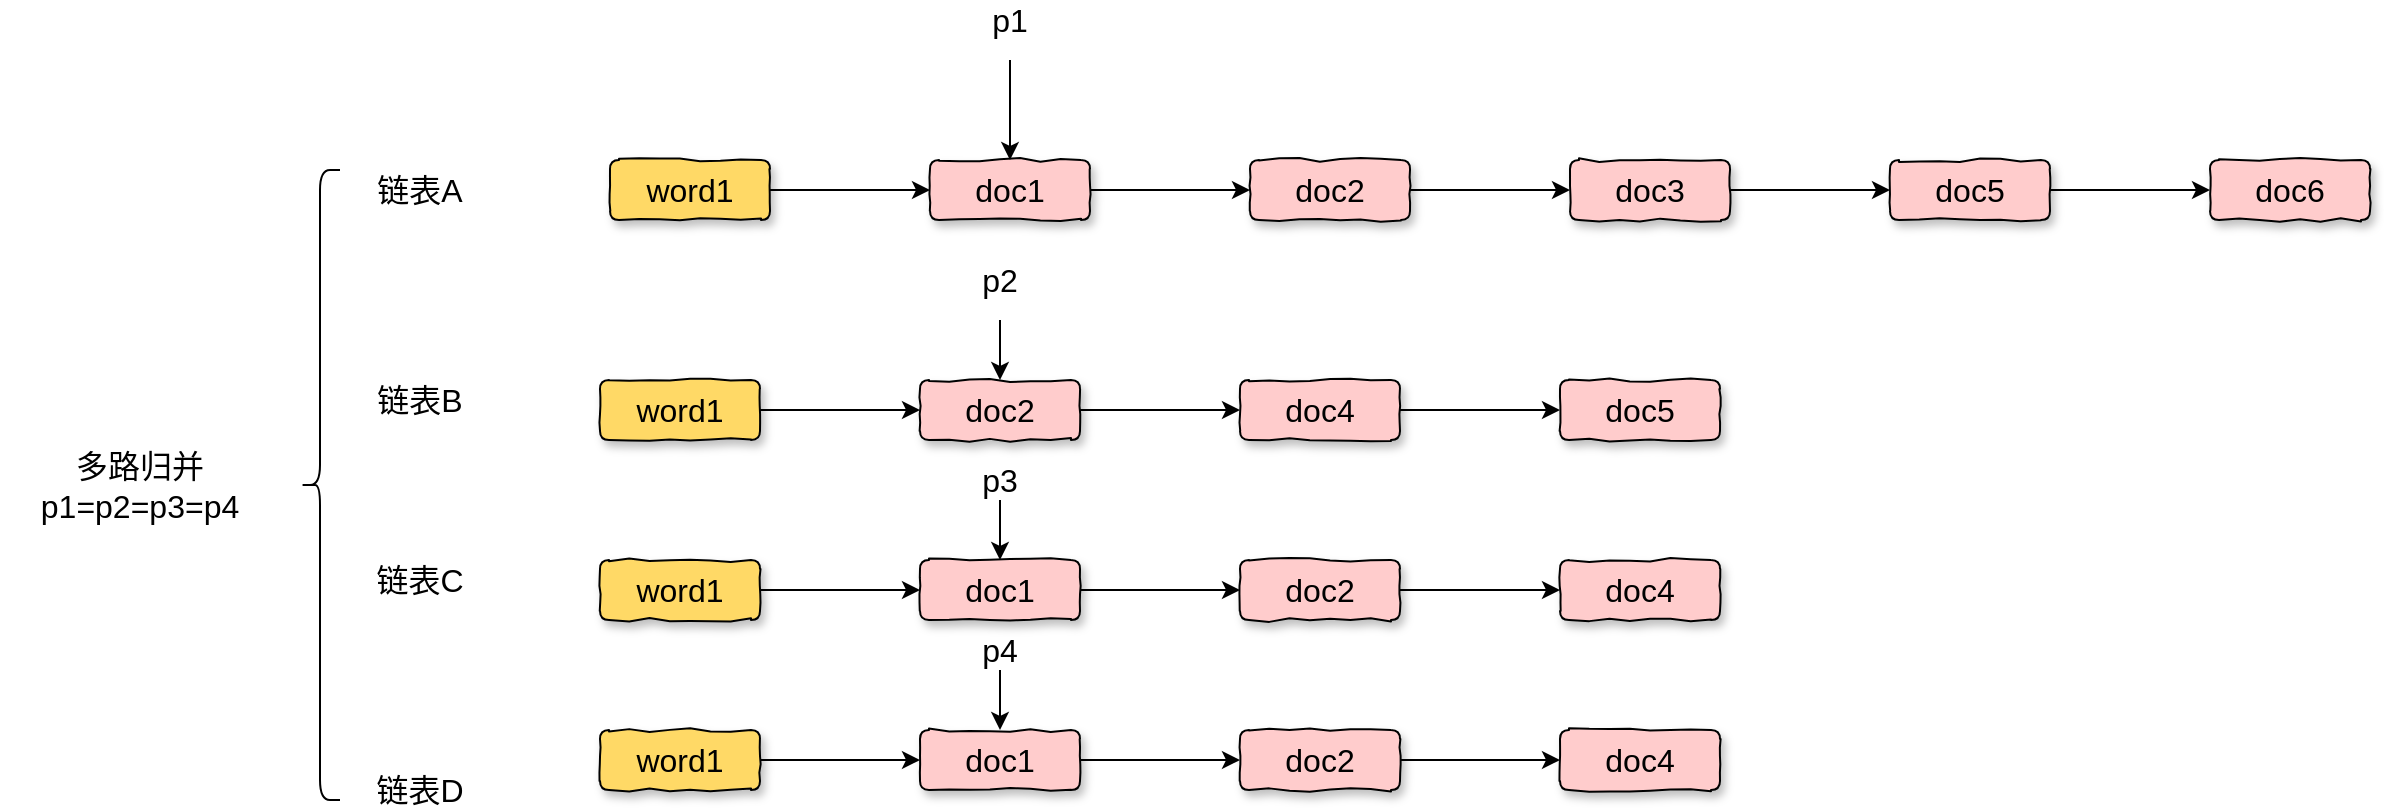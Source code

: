 <mxfile version="13.7.6" type="device"><diagram id="3U1-LYkCRLYKx9plWbmb" name="第 1 页"><mxGraphModel dx="2249" dy="713" grid="1" gridSize="10" guides="1" tooltips="1" connect="1" arrows="1" fold="1" page="1" pageScale="1" pageWidth="827" pageHeight="1169" math="0" shadow="0"><root><mxCell id="0"/><mxCell id="1" parent="0"/><mxCell id="iXq5piVcGUIMGNBYOa8T-1" value="" style="edgeStyle=orthogonalEdgeStyle;rounded=0;orthogonalLoop=1;jettySize=auto;html=1;fontSize=16;" edge="1" parent="1" source="iXq5piVcGUIMGNBYOa8T-2" target="iXq5piVcGUIMGNBYOa8T-4"><mxGeometry relative="1" as="geometry"/></mxCell><mxCell id="iXq5piVcGUIMGNBYOa8T-2" value="word1" style="rounded=1;whiteSpace=wrap;html=1;shadow=1;gradientColor=none;sketch=1;noLabel=0;snapToPoint=0;fixDash=0;autosize=0;dropTarget=0;sketchStyle=comic;fontSize=16;fillColor=#FFD966;" vertex="1" parent="1"><mxGeometry x="75" y="330" width="80" height="30" as="geometry"/></mxCell><mxCell id="iXq5piVcGUIMGNBYOa8T-3" value="" style="edgeStyle=orthogonalEdgeStyle;rounded=0;orthogonalLoop=1;jettySize=auto;html=1;fontSize=16;" edge="1" parent="1" source="iXq5piVcGUIMGNBYOa8T-4" target="iXq5piVcGUIMGNBYOa8T-6"><mxGeometry relative="1" as="geometry"/></mxCell><mxCell id="iXq5piVcGUIMGNBYOa8T-4" value="doc1" style="rounded=1;whiteSpace=wrap;html=1;shadow=1;gradientColor=none;fillColor=#FFCCCC;sketch=1;noLabel=0;snapToPoint=0;fixDash=0;autosize=0;dropTarget=0;sketchStyle=comic;fontSize=16;" vertex="1" parent="1"><mxGeometry x="235" y="330" width="80" height="30" as="geometry"/></mxCell><mxCell id="iXq5piVcGUIMGNBYOa8T-5" value="" style="edgeStyle=orthogonalEdgeStyle;rounded=0;orthogonalLoop=1;jettySize=auto;html=1;fontSize=16;" edge="1" parent="1" source="iXq5piVcGUIMGNBYOa8T-6" target="iXq5piVcGUIMGNBYOa8T-8"><mxGeometry relative="1" as="geometry"/></mxCell><mxCell id="iXq5piVcGUIMGNBYOa8T-6" value="doc2" style="rounded=1;whiteSpace=wrap;html=1;shadow=1;gradientColor=none;fillColor=#FFCCCC;sketch=1;noLabel=0;snapToPoint=0;fixDash=0;autosize=0;dropTarget=0;sketchStyle=comic;fontSize=16;" vertex="1" parent="1"><mxGeometry x="395" y="330" width="80" height="30" as="geometry"/></mxCell><mxCell id="iXq5piVcGUIMGNBYOa8T-7" value="" style="edgeStyle=orthogonalEdgeStyle;rounded=0;orthogonalLoop=1;jettySize=auto;html=1;fontSize=16;" edge="1" parent="1" source="iXq5piVcGUIMGNBYOa8T-8" target="iXq5piVcGUIMGNBYOa8T-10"><mxGeometry relative="1" as="geometry"/></mxCell><mxCell id="iXq5piVcGUIMGNBYOa8T-8" value="doc3" style="rounded=1;whiteSpace=wrap;html=1;shadow=1;gradientColor=none;fillColor=#FFCCCC;sketch=1;noLabel=0;snapToPoint=0;fixDash=0;autosize=0;dropTarget=0;sketchStyle=comic;fontSize=16;" vertex="1" parent="1"><mxGeometry x="555" y="330" width="80" height="30" as="geometry"/></mxCell><mxCell id="iXq5piVcGUIMGNBYOa8T-9" value="" style="edgeStyle=orthogonalEdgeStyle;rounded=0;orthogonalLoop=1;jettySize=auto;html=1;fontSize=16;" edge="1" parent="1" source="iXq5piVcGUIMGNBYOa8T-10" target="iXq5piVcGUIMGNBYOa8T-11"><mxGeometry relative="1" as="geometry"/></mxCell><mxCell id="iXq5piVcGUIMGNBYOa8T-10" value="doc5" style="rounded=1;whiteSpace=wrap;html=1;shadow=1;gradientColor=none;fillColor=#FFCCCC;sketch=1;noLabel=0;snapToPoint=0;fixDash=0;autosize=0;dropTarget=0;sketchStyle=comic;fontSize=16;" vertex="1" parent="1"><mxGeometry x="715" y="330" width="80" height="30" as="geometry"/></mxCell><mxCell id="iXq5piVcGUIMGNBYOa8T-11" value="doc6" style="rounded=1;whiteSpace=wrap;html=1;shadow=1;gradientColor=none;fillColor=#FFCCCC;sketch=1;noLabel=0;snapToPoint=0;fixDash=0;autosize=0;dropTarget=0;sketchStyle=comic;fontSize=16;" vertex="1" parent="1"><mxGeometry x="875" y="330" width="80" height="30" as="geometry"/></mxCell><mxCell id="iXq5piVcGUIMGNBYOa8T-12" value="" style="edgeStyle=orthogonalEdgeStyle;rounded=0;orthogonalLoop=1;jettySize=auto;html=1;fontSize=16;" edge="1" parent="1" source="iXq5piVcGUIMGNBYOa8T-13" target="iXq5piVcGUIMGNBYOa8T-15"><mxGeometry relative="1" as="geometry"/></mxCell><mxCell id="iXq5piVcGUIMGNBYOa8T-13" value="word1" style="rounded=1;whiteSpace=wrap;html=1;shadow=1;gradientColor=none;sketch=1;noLabel=0;snapToPoint=0;fixDash=0;autosize=0;dropTarget=0;sketchStyle=comic;fontSize=16;fillColor=#FFD966;" vertex="1" parent="1"><mxGeometry x="70" y="440" width="80" height="30" as="geometry"/></mxCell><mxCell id="iXq5piVcGUIMGNBYOa8T-14" value="" style="edgeStyle=orthogonalEdgeStyle;rounded=0;orthogonalLoop=1;jettySize=auto;html=1;fontSize=16;" edge="1" parent="1" source="iXq5piVcGUIMGNBYOa8T-15" target="iXq5piVcGUIMGNBYOa8T-17"><mxGeometry relative="1" as="geometry"/></mxCell><mxCell id="iXq5piVcGUIMGNBYOa8T-15" value="doc2" style="rounded=1;whiteSpace=wrap;html=1;shadow=1;gradientColor=none;fillColor=#FFCCCC;sketch=1;noLabel=0;snapToPoint=0;fixDash=0;autosize=0;dropTarget=0;sketchStyle=comic;fontSize=16;" vertex="1" parent="1"><mxGeometry x="230" y="440" width="80" height="30" as="geometry"/></mxCell><mxCell id="iXq5piVcGUIMGNBYOa8T-16" value="" style="edgeStyle=orthogonalEdgeStyle;rounded=0;orthogonalLoop=1;jettySize=auto;html=1;fontSize=16;" edge="1" parent="1" source="iXq5piVcGUIMGNBYOa8T-17" target="iXq5piVcGUIMGNBYOa8T-18"><mxGeometry relative="1" as="geometry"/></mxCell><mxCell id="iXq5piVcGUIMGNBYOa8T-17" value="doc4" style="rounded=1;whiteSpace=wrap;html=1;shadow=1;gradientColor=none;fillColor=#FFCCCC;sketch=1;noLabel=0;snapToPoint=0;fixDash=0;autosize=0;dropTarget=0;sketchStyle=comic;fontSize=16;" vertex="1" parent="1"><mxGeometry x="390" y="440" width="80" height="30" as="geometry"/></mxCell><mxCell id="iXq5piVcGUIMGNBYOa8T-18" value="doc5" style="rounded=1;whiteSpace=wrap;html=1;shadow=1;gradientColor=none;fillColor=#FFCCCC;sketch=1;noLabel=0;snapToPoint=0;fixDash=0;autosize=0;dropTarget=0;sketchStyle=comic;fontSize=16;" vertex="1" parent="1"><mxGeometry x="550" y="440" width="80" height="30" as="geometry"/></mxCell><mxCell id="iXq5piVcGUIMGNBYOa8T-19" value="" style="endArrow=classic;html=1;entryX=0.5;entryY=0;entryDx=0;entryDy=0;fontSize=16;" edge="1" parent="1" target="iXq5piVcGUIMGNBYOa8T-4"><mxGeometry width="50" height="50" relative="1" as="geometry"><mxPoint x="275" y="280" as="sourcePoint"/><mxPoint x="290" y="230" as="targetPoint"/></mxGeometry></mxCell><mxCell id="iXq5piVcGUIMGNBYOa8T-20" value="p1" style="text;html=1;strokeColor=none;fillColor=none;align=center;verticalAlign=middle;whiteSpace=wrap;rounded=0;fontSize=16;" vertex="1" parent="1"><mxGeometry x="255" y="250" width="40" height="20" as="geometry"/></mxCell><mxCell id="iXq5piVcGUIMGNBYOa8T-21" value="" style="endArrow=classic;html=1;entryX=0.5;entryY=0;entryDx=0;entryDy=0;fontSize=16;" edge="1" parent="1"><mxGeometry width="50" height="50" relative="1" as="geometry"><mxPoint x="270" y="410" as="sourcePoint"/><mxPoint x="270" y="440" as="targetPoint"/></mxGeometry></mxCell><mxCell id="iXq5piVcGUIMGNBYOa8T-22" value="p2" style="text;html=1;strokeColor=none;fillColor=none;align=center;verticalAlign=middle;whiteSpace=wrap;rounded=0;fontSize=16;" vertex="1" parent="1"><mxGeometry x="250" y="380" width="40" height="20" as="geometry"/></mxCell><mxCell id="iXq5piVcGUIMGNBYOa8T-24" value="链表A" style="text;html=1;strokeColor=none;fillColor=none;align=center;verticalAlign=middle;whiteSpace=wrap;rounded=0;fontSize=16;" vertex="1" parent="1"><mxGeometry x="-80" y="335" width="120" height="20" as="geometry"/></mxCell><mxCell id="iXq5piVcGUIMGNBYOa8T-25" value="链表B" style="text;html=1;strokeColor=none;fillColor=none;align=center;verticalAlign=middle;whiteSpace=wrap;rounded=0;fontSize=16;" vertex="1" parent="1"><mxGeometry x="-80" y="440" width="120" height="20" as="geometry"/></mxCell><mxCell id="iXq5piVcGUIMGNBYOa8T-136" value="" style="edgeStyle=orthogonalEdgeStyle;rounded=0;orthogonalLoop=1;jettySize=auto;html=1;fontSize=16;" edge="1" parent="1" source="iXq5piVcGUIMGNBYOa8T-137" target="iXq5piVcGUIMGNBYOa8T-139"><mxGeometry relative="1" as="geometry"/></mxCell><mxCell id="iXq5piVcGUIMGNBYOa8T-137" value="word1" style="rounded=1;whiteSpace=wrap;html=1;shadow=1;gradientColor=none;sketch=1;noLabel=0;snapToPoint=0;fixDash=0;autosize=0;dropTarget=0;sketchStyle=comic;fontSize=16;fillColor=#FFD966;" vertex="1" parent="1"><mxGeometry x="70" y="530" width="80" height="30" as="geometry"/></mxCell><mxCell id="iXq5piVcGUIMGNBYOa8T-138" value="" style="edgeStyle=orthogonalEdgeStyle;rounded=0;orthogonalLoop=1;jettySize=auto;html=1;fontSize=16;" edge="1" parent="1" source="iXq5piVcGUIMGNBYOa8T-139" target="iXq5piVcGUIMGNBYOa8T-141"><mxGeometry relative="1" as="geometry"/></mxCell><mxCell id="iXq5piVcGUIMGNBYOa8T-139" value="doc1" style="rounded=1;whiteSpace=wrap;html=1;shadow=1;gradientColor=none;fillColor=#FFCCCC;sketch=1;noLabel=0;snapToPoint=0;fixDash=0;autosize=0;dropTarget=0;sketchStyle=comic;fontSize=16;" vertex="1" parent="1"><mxGeometry x="230" y="530" width="80" height="30" as="geometry"/></mxCell><mxCell id="iXq5piVcGUIMGNBYOa8T-140" value="" style="edgeStyle=orthogonalEdgeStyle;rounded=0;orthogonalLoop=1;jettySize=auto;html=1;fontSize=16;" edge="1" parent="1" source="iXq5piVcGUIMGNBYOa8T-141" target="iXq5piVcGUIMGNBYOa8T-142"><mxGeometry relative="1" as="geometry"/></mxCell><mxCell id="iXq5piVcGUIMGNBYOa8T-141" value="doc2" style="rounded=1;whiteSpace=wrap;html=1;shadow=1;gradientColor=none;fillColor=#FFCCCC;sketch=1;noLabel=0;snapToPoint=0;fixDash=0;autosize=0;dropTarget=0;sketchStyle=comic;fontSize=16;" vertex="1" parent="1"><mxGeometry x="390" y="530" width="80" height="30" as="geometry"/></mxCell><mxCell id="iXq5piVcGUIMGNBYOa8T-142" value="doc4" style="rounded=1;whiteSpace=wrap;html=1;shadow=1;gradientColor=none;fillColor=#FFCCCC;sketch=1;noLabel=0;snapToPoint=0;fixDash=0;autosize=0;dropTarget=0;sketchStyle=comic;fontSize=16;" vertex="1" parent="1"><mxGeometry x="550" y="530" width="80" height="30" as="geometry"/></mxCell><mxCell id="iXq5piVcGUIMGNBYOa8T-143" value="" style="endArrow=classic;html=1;entryX=0.5;entryY=0;entryDx=0;entryDy=0;fontSize=16;" edge="1" parent="1"><mxGeometry width="50" height="50" relative="1" as="geometry"><mxPoint x="270" y="500" as="sourcePoint"/><mxPoint x="270" y="530" as="targetPoint"/></mxGeometry></mxCell><mxCell id="iXq5piVcGUIMGNBYOa8T-144" value="p3" style="text;html=1;strokeColor=none;fillColor=none;align=center;verticalAlign=middle;whiteSpace=wrap;rounded=0;fontSize=16;" vertex="1" parent="1"><mxGeometry x="250" y="480" width="40" height="20" as="geometry"/></mxCell><mxCell id="iXq5piVcGUIMGNBYOa8T-145" value="" style="edgeStyle=orthogonalEdgeStyle;rounded=0;orthogonalLoop=1;jettySize=auto;html=1;fontSize=16;" edge="1" parent="1" source="iXq5piVcGUIMGNBYOa8T-146" target="iXq5piVcGUIMGNBYOa8T-148"><mxGeometry relative="1" as="geometry"/></mxCell><mxCell id="iXq5piVcGUIMGNBYOa8T-146" value="word1" style="rounded=1;whiteSpace=wrap;html=1;shadow=1;gradientColor=none;sketch=1;noLabel=0;snapToPoint=0;fixDash=0;autosize=0;dropTarget=0;sketchStyle=comic;fontSize=16;fillColor=#FFD966;" vertex="1" parent="1"><mxGeometry x="70" y="615" width="80" height="30" as="geometry"/></mxCell><mxCell id="iXq5piVcGUIMGNBYOa8T-147" value="" style="edgeStyle=orthogonalEdgeStyle;rounded=0;orthogonalLoop=1;jettySize=auto;html=1;fontSize=16;" edge="1" parent="1" source="iXq5piVcGUIMGNBYOa8T-148" target="iXq5piVcGUIMGNBYOa8T-150"><mxGeometry relative="1" as="geometry"/></mxCell><mxCell id="iXq5piVcGUIMGNBYOa8T-148" value="doc1" style="rounded=1;whiteSpace=wrap;html=1;shadow=1;gradientColor=none;fillColor=#FFCCCC;sketch=1;noLabel=0;snapToPoint=0;fixDash=0;autosize=0;dropTarget=0;sketchStyle=comic;fontSize=16;" vertex="1" parent="1"><mxGeometry x="230" y="615" width="80" height="30" as="geometry"/></mxCell><mxCell id="iXq5piVcGUIMGNBYOa8T-149" value="" style="edgeStyle=orthogonalEdgeStyle;rounded=0;orthogonalLoop=1;jettySize=auto;html=1;fontSize=16;" edge="1" parent="1" source="iXq5piVcGUIMGNBYOa8T-150" target="iXq5piVcGUIMGNBYOa8T-151"><mxGeometry relative="1" as="geometry"/></mxCell><mxCell id="iXq5piVcGUIMGNBYOa8T-150" value="doc2" style="rounded=1;whiteSpace=wrap;html=1;shadow=1;gradientColor=none;fillColor=#FFCCCC;sketch=1;noLabel=0;snapToPoint=0;fixDash=0;autosize=0;dropTarget=0;sketchStyle=comic;fontSize=16;" vertex="1" parent="1"><mxGeometry x="390" y="615" width="80" height="30" as="geometry"/></mxCell><mxCell id="iXq5piVcGUIMGNBYOa8T-151" value="doc4" style="rounded=1;whiteSpace=wrap;html=1;shadow=1;gradientColor=none;fillColor=#FFCCCC;sketch=1;noLabel=0;snapToPoint=0;fixDash=0;autosize=0;dropTarget=0;sketchStyle=comic;fontSize=16;" vertex="1" parent="1"><mxGeometry x="550" y="615" width="80" height="30" as="geometry"/></mxCell><mxCell id="iXq5piVcGUIMGNBYOa8T-152" value="" style="endArrow=classic;html=1;entryX=0.5;entryY=0;entryDx=0;entryDy=0;fontSize=16;" edge="1" parent="1"><mxGeometry width="50" height="50" relative="1" as="geometry"><mxPoint x="270" y="585" as="sourcePoint"/><mxPoint x="270" y="615" as="targetPoint"/></mxGeometry></mxCell><mxCell id="iXq5piVcGUIMGNBYOa8T-153" value="p4" style="text;html=1;strokeColor=none;fillColor=none;align=center;verticalAlign=middle;whiteSpace=wrap;rounded=0;fontSize=16;" vertex="1" parent="1"><mxGeometry x="250" y="565" width="40" height="20" as="geometry"/></mxCell><mxCell id="iXq5piVcGUIMGNBYOa8T-154" value="链表C" style="text;html=1;strokeColor=none;fillColor=none;align=center;verticalAlign=middle;whiteSpace=wrap;rounded=0;fontSize=16;" vertex="1" parent="1"><mxGeometry x="-80" y="530" width="120" height="20" as="geometry"/></mxCell><mxCell id="iXq5piVcGUIMGNBYOa8T-155" value="链表D" style="text;html=1;strokeColor=none;fillColor=none;align=center;verticalAlign=middle;whiteSpace=wrap;rounded=0;fontSize=16;" vertex="1" parent="1"><mxGeometry x="-80" y="635" width="120" height="20" as="geometry"/></mxCell><mxCell id="iXq5piVcGUIMGNBYOa8T-156" value="" style="shape=curlyBracket;whiteSpace=wrap;html=1;rounded=1;fontSize=16;" vertex="1" parent="1"><mxGeometry x="-80" y="335" width="20" height="315" as="geometry"/></mxCell><mxCell id="iXq5piVcGUIMGNBYOa8T-157" value="多路归并p1=p2=p3=p4" style="text;html=1;strokeColor=none;fillColor=none;align=center;verticalAlign=middle;whiteSpace=wrap;rounded=0;fontSize=16;" vertex="1" parent="1"><mxGeometry x="-230" y="483" width="140" height="20" as="geometry"/></mxCell></root></mxGraphModel></diagram></mxfile>